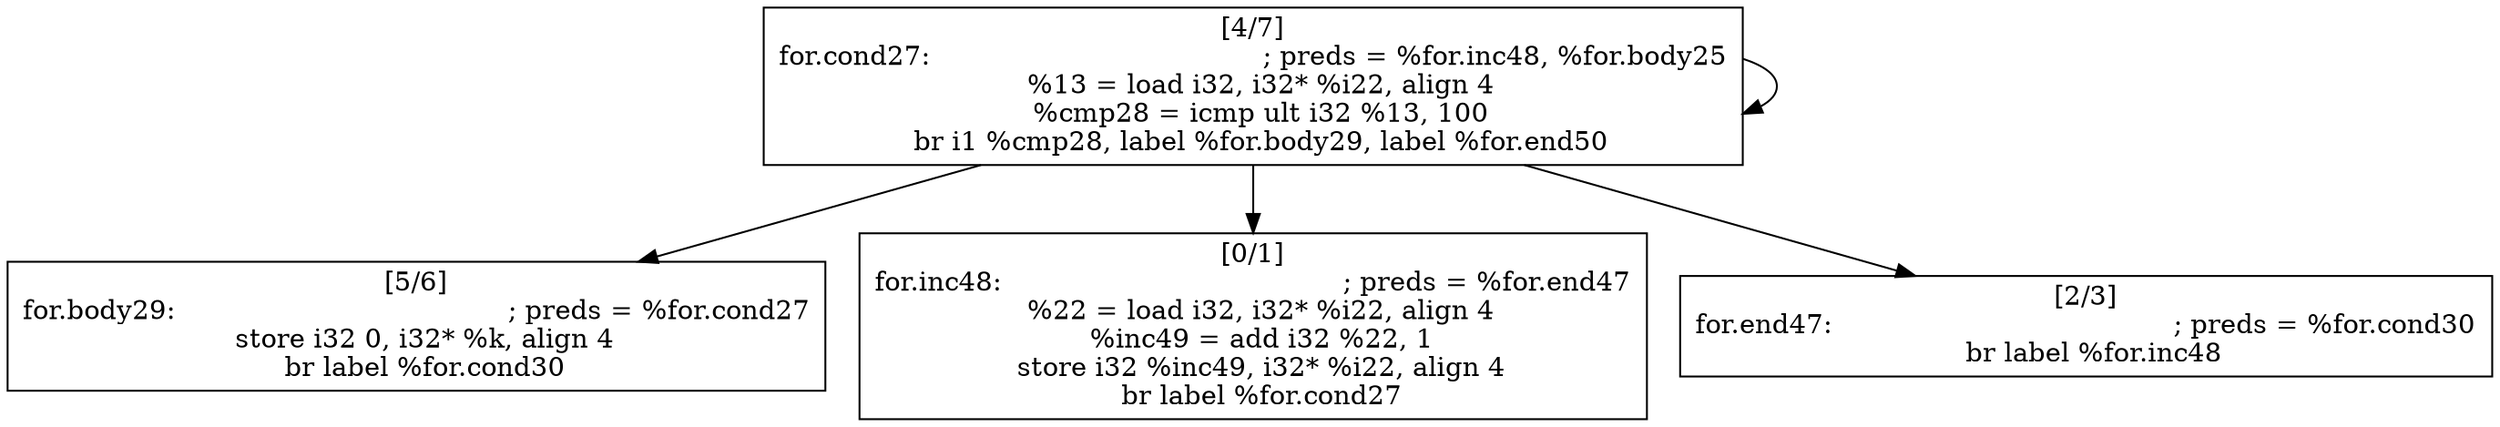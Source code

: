 
digraph G {


node167 [label="[5/6]
for.body29:                                       ; preds = %for.cond27
  store i32 0, i32* %k, align 4
  br label %for.cond30
",shape=rectangle ]
node166 [label="[4/7]
for.cond27:                                       ; preds = %for.inc48, %for.body25
  %13 = load i32, i32* %i22, align 4
  %cmp28 = icmp ult i32 %13, 100
  br i1 %cmp28, label %for.body29, label %for.end50
",shape=rectangle ]
node164 [label="[0/1]
for.inc48:                                        ; preds = %for.end47
  %22 = load i32, i32* %i22, align 4
  %inc49 = add i32 %22, 1
  store i32 %inc49, i32* %i22, align 4
  br label %for.cond27
",shape=rectangle ]
node165 [label="[2/3]
for.end47:                                        ; preds = %for.cond30
  br label %for.inc48
",shape=rectangle ]

node166->node167 [ ]
node166->node166 [ ]
node166->node164 [ ]
node166->node165 [ ]


}
